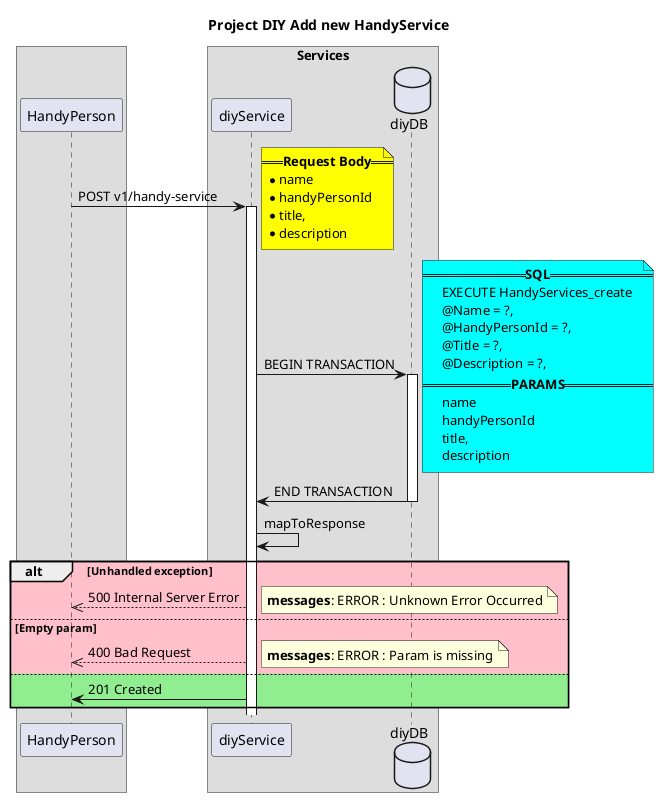 @startuml

title Project DIY Add new HandyService

box 
    participant HandyPerson
end box
box Services
    participant diyService
    database diyDB
end box


HandyPerson -> diyService: POST v1/handy-service
activate diyService
    note right #Yellow
        ==**Request Body**==
        * name
        * handyPersonId
        * title,
        * description
    end note 

    diyService -> diyDB: BEGIN TRANSACTION
    activate diyDB
        note right #Aqua
            ==**SQL**==
                EXECUTE HandyServices_create
                @Name = ?,
                @HandyPersonId = ?,
                @Title = ?,
                @Description = ?,
            ==**PARAMS**==
                name
                handyPersonId
                title,
                description
        end note
    diyDB -> diyService: END TRANSACTION
    deactivate diyDB

diyService -> diyService: mapToResponse

alt #pink Unhandled exception
    HandyPerson <<-- diyService: 500 Internal Server Error
    note right
        **messages**: ERROR : Unknown Error Occurred
    end note
else #pink Empty param
    HandyPerson <<-- diyService: 400 Bad Request
    note right
        **messages**: ERROR : Param is missing
    end note
else #lightgreen
    HandyPerson <- diyService: 201 Created
end alt

@enduml